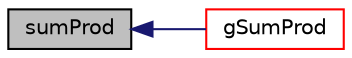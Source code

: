 digraph "sumProd"
{
  bgcolor="transparent";
  edge [fontname="Helvetica",fontsize="10",labelfontname="Helvetica",labelfontsize="10"];
  node [fontname="Helvetica",fontsize="10",shape=record];
  rankdir="LR";
  Node78590 [label="sumProd",height=0.2,width=0.4,color="black", fillcolor="grey75", style="filled", fontcolor="black"];
  Node78590 -> Node78591 [dir="back",color="midnightblue",fontsize="10",style="solid",fontname="Helvetica"];
  Node78591 [label="gSumProd",height=0.2,width=0.4,color="red",URL="$a21851.html#a415d3d5e182ef5f78f3e8f5459487069"];
}
